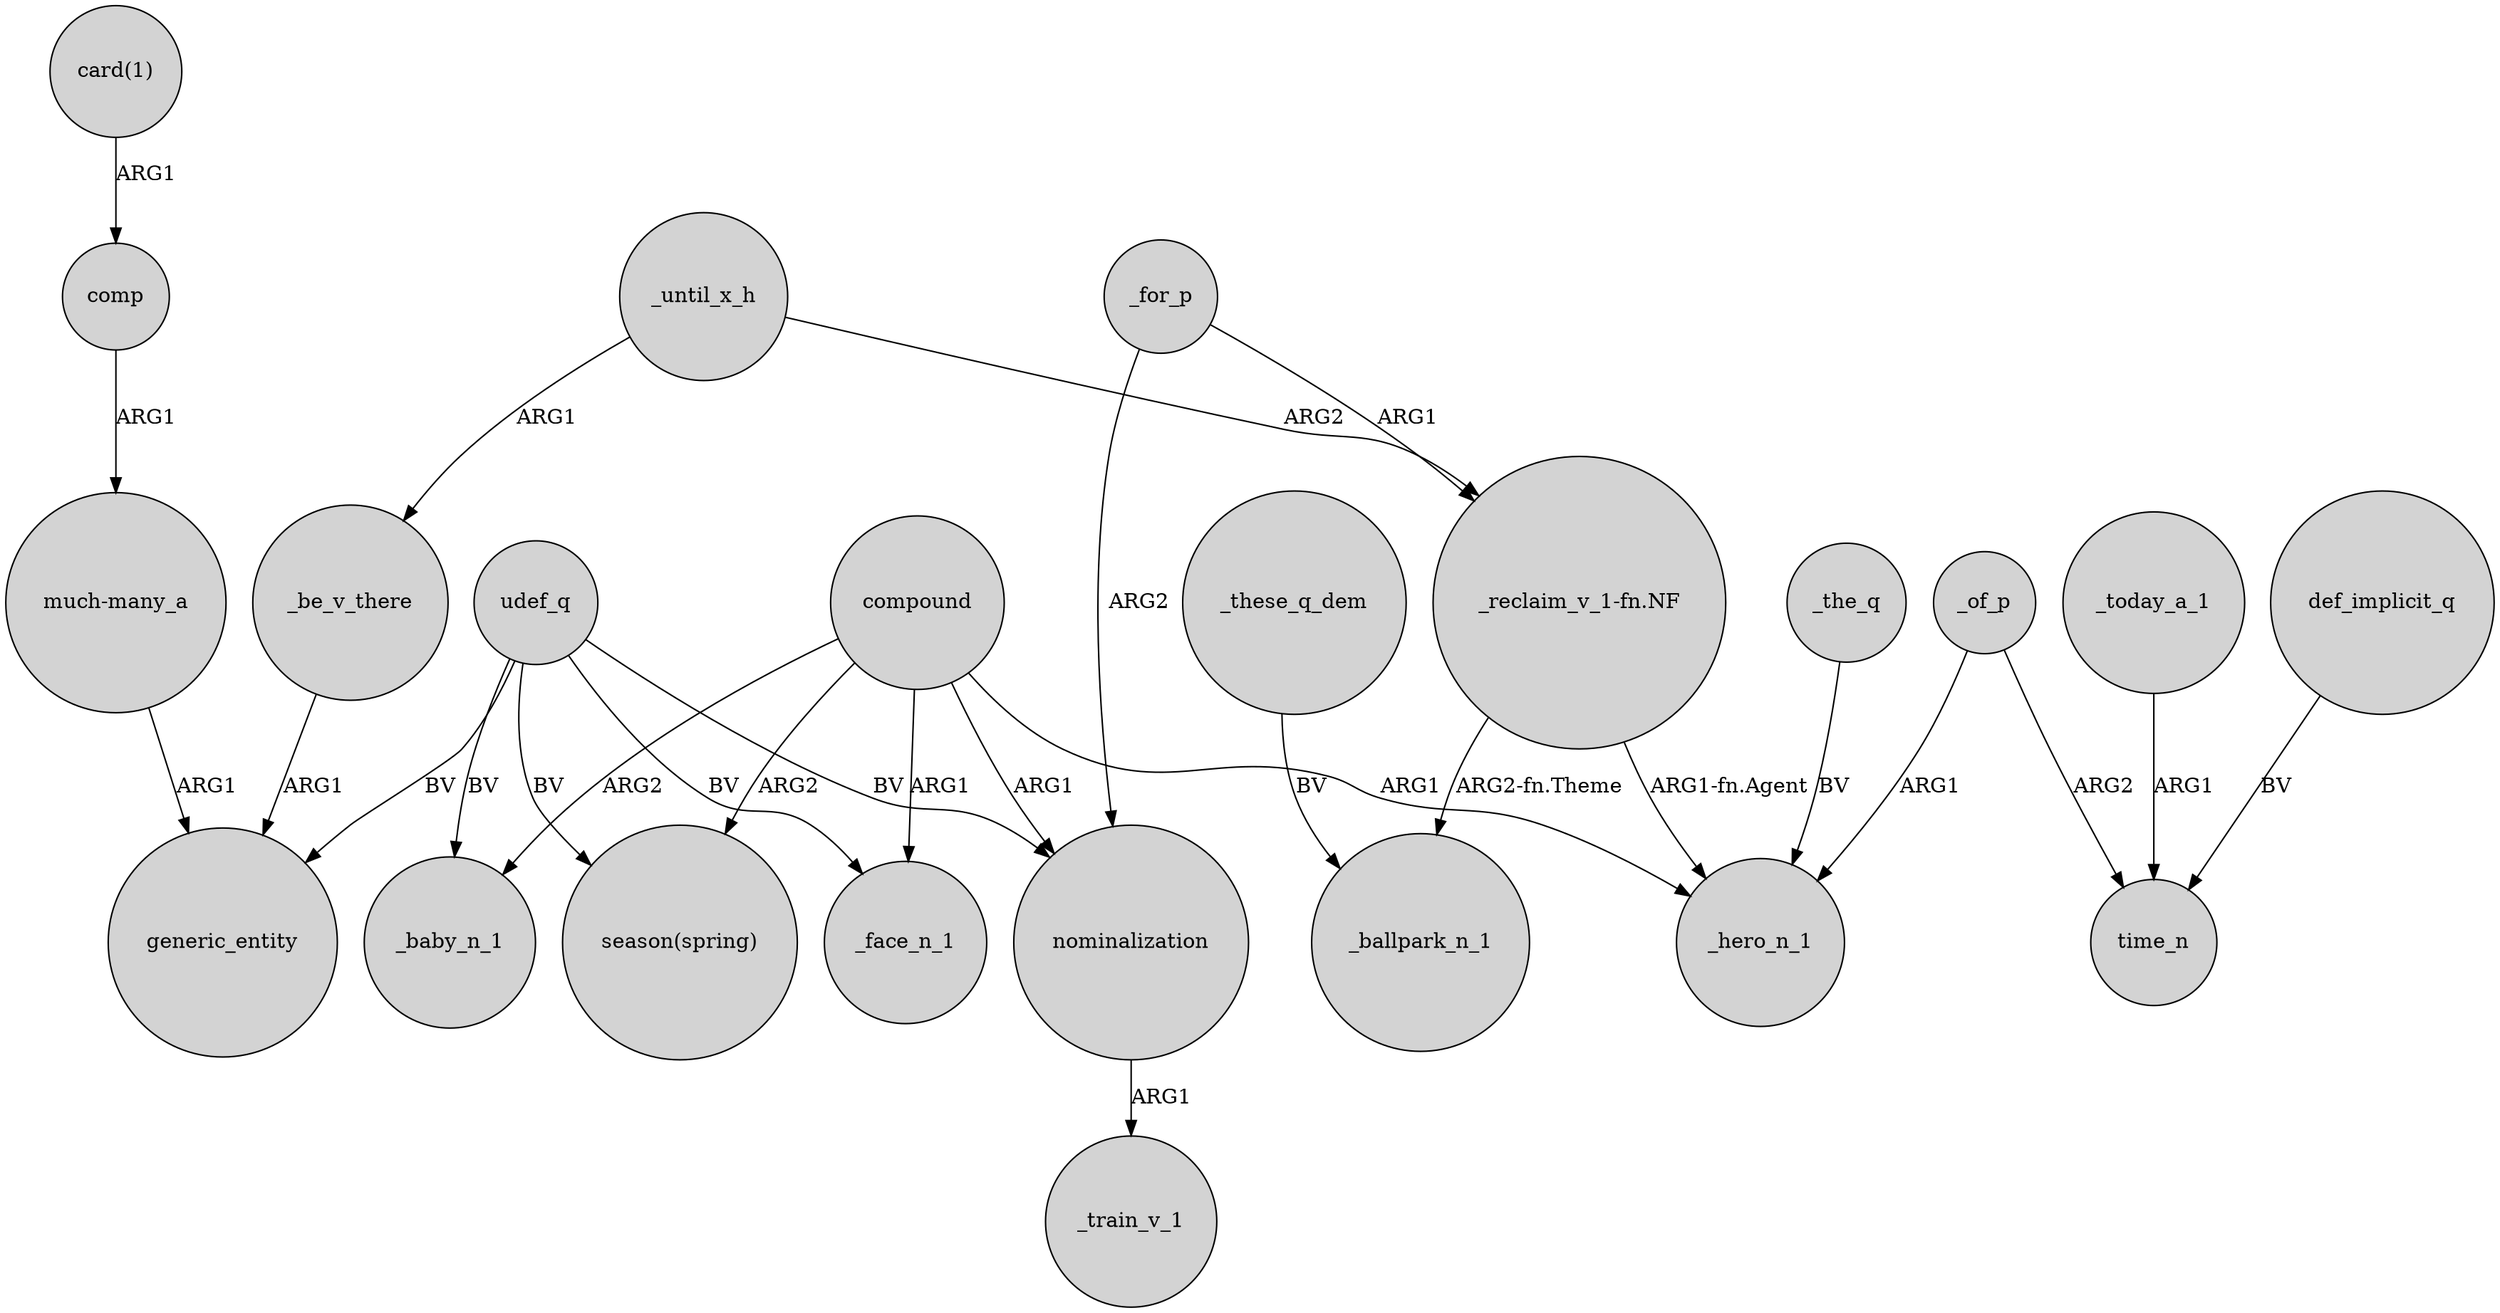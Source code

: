 digraph {
	node [shape=circle style=filled]
	"card(1)" -> comp [label=ARG1]
	udef_q -> _face_n_1 [label=BV]
	_today_a_1 -> time_n [label=ARG1]
	udef_q -> generic_entity [label=BV]
	compound -> _baby_n_1 [label=ARG2]
	"much-many_a" -> generic_entity [label=ARG1]
	_of_p -> time_n [label=ARG2]
	_for_p -> "_reclaim_v_1-fn.NF" [label=ARG1]
	_for_p -> nominalization [label=ARG2]
	udef_q -> _baby_n_1 [label=BV]
	compound -> "season(spring)" [label=ARG2]
	_until_x_h -> "_reclaim_v_1-fn.NF" [label=ARG2]
	_until_x_h -> _be_v_there [label=ARG1]
	_the_q -> _hero_n_1 [label=BV]
	"_reclaim_v_1-fn.NF" -> _hero_n_1 [label="ARG1-fn.Agent"]
	_of_p -> _hero_n_1 [label=ARG1]
	comp -> "much-many_a" [label=ARG1]
	compound -> _hero_n_1 [label=ARG1]
	nominalization -> _train_v_1 [label=ARG1]
	udef_q -> nominalization [label=BV]
	_these_q_dem -> _ballpark_n_1 [label=BV]
	compound -> _face_n_1 [label=ARG1]
	udef_q -> "season(spring)" [label=BV]
	"_reclaim_v_1-fn.NF" -> _ballpark_n_1 [label="ARG2-fn.Theme"]
	_be_v_there -> generic_entity [label=ARG1]
	compound -> nominalization [label=ARG1]
	def_implicit_q -> time_n [label=BV]
}
